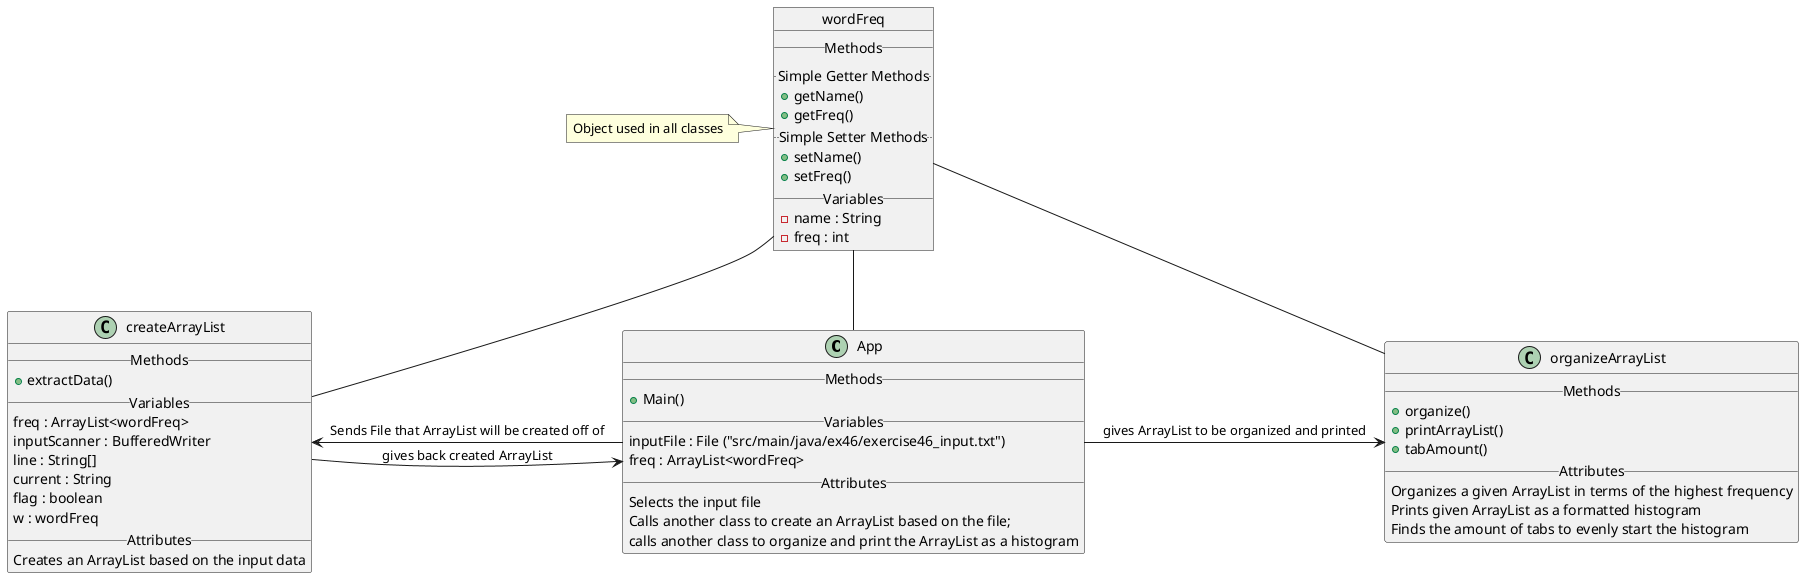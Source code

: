 @startuml
'https://plantuml.com/sequence-diagram

class "App" as App{
    __Methods__
    +Main()
    __Variables__
    inputFile : File ("src/main/java/ex46/exercise46_input.txt")
    freq : ArrayList<wordFreq>
    __Attributes__
    Selects the input file
    Calls another class to create an ArrayList based on the file;
    calls another class to organize and print the ArrayList as a histogram
}
class "createArrayList" as createArrayList{
    __Methods__
    +extractData()
    __Variables__
    freq : ArrayList<wordFreq>
    inputScanner : BufferedWriter
    line : String[]
    current : String
    flag : boolean
    w : wordFreq
    __Attributes__
    Creates an ArrayList based on the input data
}
class "organizeArrayList" as organizeArrayList {
    __Methods__
    +organize()
    +printArrayList()
    +tabAmount()
    __Attributes__
    Organizes a given ArrayList in terms of the highest frequency
    Prints given ArrayList as a formatted histogram
    Finds the amount of tabs to evenly start the histogram
}

object "wordFreq" as wordFreq{
    __Methods__
    ..Simple Getter Methods..
    +getName()
    +getFreq()
    ..Simple Setter Methods..
    +setName()
    +setFreq()
    __Variables__
    -name : String
    -freq : int
}

note left of wordFreq : Object used in all classes
wordFreq -down- App
wordFreq -down- createArrayList
wordFreq -down- organizeArrayList
App -left-> createArrayList : Sends File that ArrayList will be created off of
createArrayList -right-> App : gives back created ArrayList
App -right-> organizeArrayList : gives ArrayList to be organized and printed




@enduml